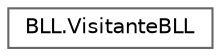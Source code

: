 digraph "Graphical Class Hierarchy"
{
 // LATEX_PDF_SIZE
  bgcolor="transparent";
  edge [fontname=Helvetica,fontsize=10,labelfontname=Helvetica,labelfontsize=10];
  node [fontname=Helvetica,fontsize=10,shape=box,height=0.2,width=0.4];
  rankdir="LR";
  Node0 [id="Node000000",label="BLL.VisitanteBLL",height=0.2,width=0.4,color="grey40", fillcolor="white", style="filled",URL="$class_b_l_l_1_1_visitante_b_l_l.html",tooltip="Representa a camada de lógica de negócios para gerir visitantes em um museu."];
}
